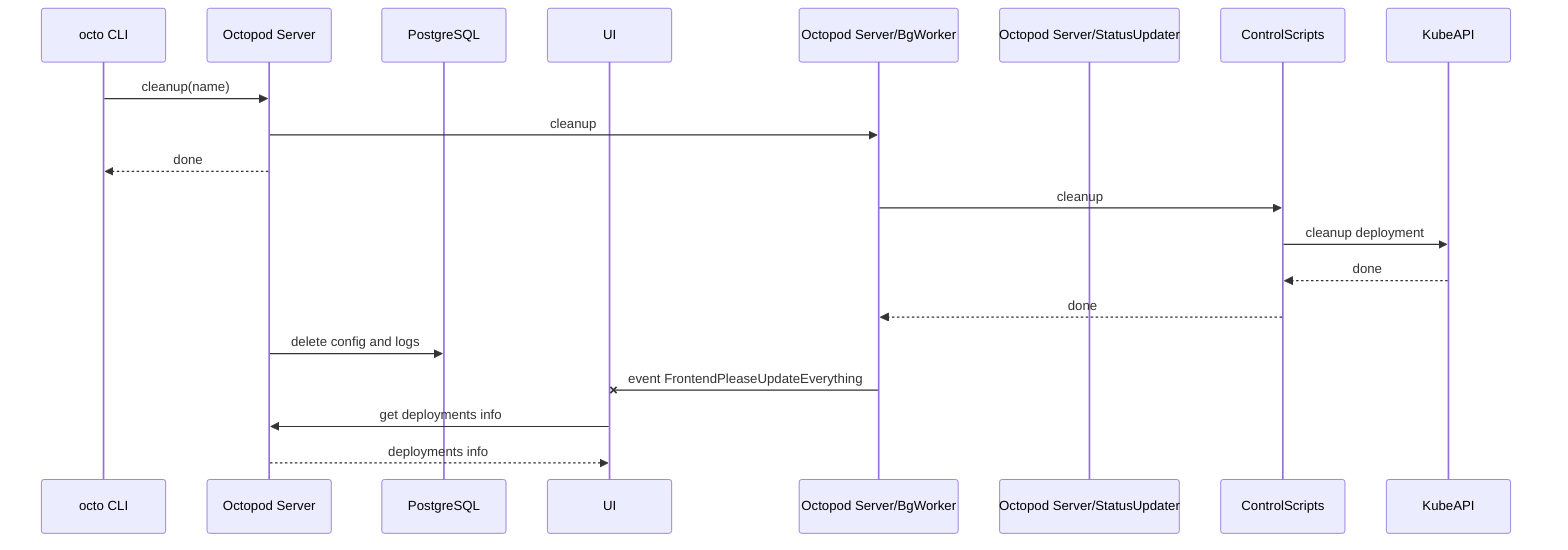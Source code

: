 sequenceDiagram
    participant octo CLI
    participant Octopod Server
    participant PostgreSQL
    participant UI
    participant Octopod Server/BgWorker
    participant Octopod Server/StatusUpdater
    participant ControlScripts
    participant KubeAPI
    octo CLI->>Octopod Server: cleanup(name)
    Octopod Server->>Octopod Server/BgWorker: cleanup
    Octopod Server-->>octo CLI: done
    Octopod Server/BgWorker->>ControlScripts: cleanup
    ControlScripts->>KubeAPI: cleanup deployment
    KubeAPI-->>ControlScripts: done
    ControlScripts-->>Octopod Server/BgWorker: done
    Octopod Server->>PostgreSQL: delete config and logs
    Octopod Server/BgWorker-xUI: event FrontendPleaseUpdateEverything
    UI->>Octopod Server: get deployments info
    Octopod Server-->>UI: deployments info